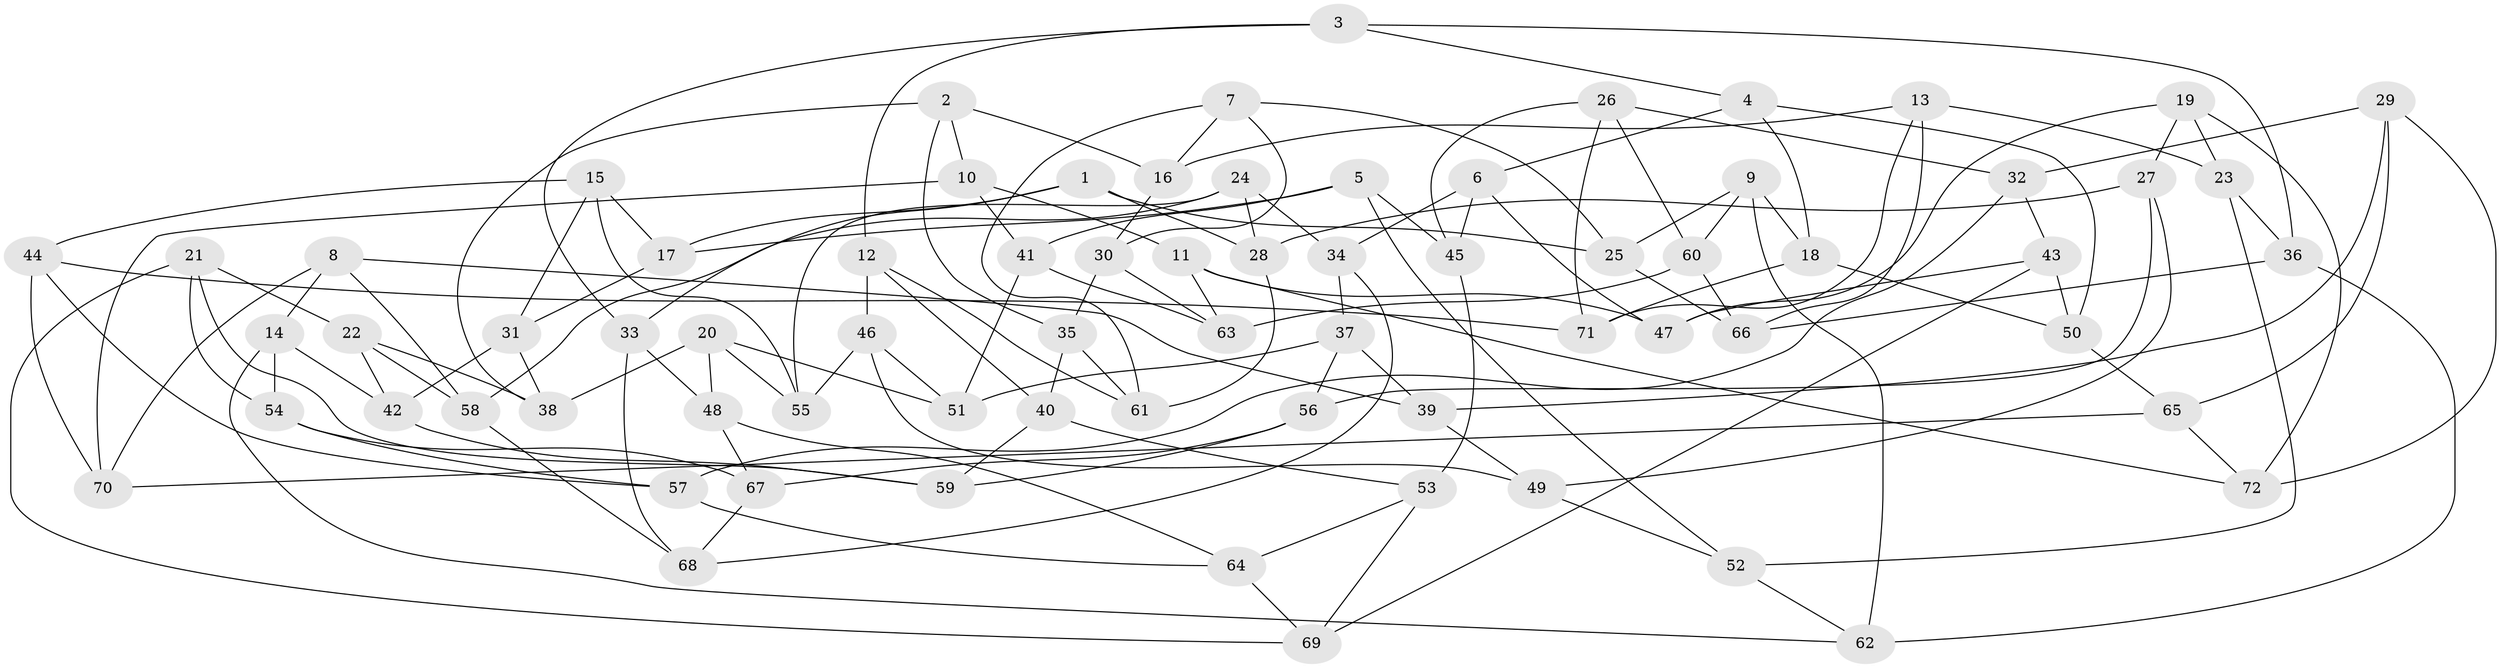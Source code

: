 // coarse degree distribution, {6: 0.3953488372093023, 4: 0.32558139534883723, 3: 0.023255813953488372, 5: 0.2558139534883721}
// Generated by graph-tools (version 1.1) at 2025/24/03/03/25 07:24:25]
// undirected, 72 vertices, 144 edges
graph export_dot {
graph [start="1"]
  node [color=gray90,style=filled];
  1;
  2;
  3;
  4;
  5;
  6;
  7;
  8;
  9;
  10;
  11;
  12;
  13;
  14;
  15;
  16;
  17;
  18;
  19;
  20;
  21;
  22;
  23;
  24;
  25;
  26;
  27;
  28;
  29;
  30;
  31;
  32;
  33;
  34;
  35;
  36;
  37;
  38;
  39;
  40;
  41;
  42;
  43;
  44;
  45;
  46;
  47;
  48;
  49;
  50;
  51;
  52;
  53;
  54;
  55;
  56;
  57;
  58;
  59;
  60;
  61;
  62;
  63;
  64;
  65;
  66;
  67;
  68;
  69;
  70;
  71;
  72;
  1 -- 28;
  1 -- 33;
  1 -- 25;
  1 -- 17;
  2 -- 38;
  2 -- 16;
  2 -- 10;
  2 -- 35;
  3 -- 33;
  3 -- 12;
  3 -- 4;
  3 -- 36;
  4 -- 50;
  4 -- 6;
  4 -- 18;
  5 -- 17;
  5 -- 52;
  5 -- 41;
  5 -- 45;
  6 -- 34;
  6 -- 47;
  6 -- 45;
  7 -- 61;
  7 -- 16;
  7 -- 25;
  7 -- 30;
  8 -- 70;
  8 -- 14;
  8 -- 58;
  8 -- 39;
  9 -- 62;
  9 -- 60;
  9 -- 18;
  9 -- 25;
  10 -- 41;
  10 -- 70;
  10 -- 11;
  11 -- 63;
  11 -- 72;
  11 -- 47;
  12 -- 40;
  12 -- 46;
  12 -- 61;
  13 -- 16;
  13 -- 23;
  13 -- 66;
  13 -- 71;
  14 -- 42;
  14 -- 54;
  14 -- 62;
  15 -- 31;
  15 -- 44;
  15 -- 55;
  15 -- 17;
  16 -- 30;
  17 -- 31;
  18 -- 71;
  18 -- 50;
  19 -- 27;
  19 -- 72;
  19 -- 23;
  19 -- 47;
  20 -- 38;
  20 -- 51;
  20 -- 55;
  20 -- 48;
  21 -- 69;
  21 -- 59;
  21 -- 22;
  21 -- 54;
  22 -- 42;
  22 -- 38;
  22 -- 58;
  23 -- 36;
  23 -- 52;
  24 -- 55;
  24 -- 28;
  24 -- 58;
  24 -- 34;
  25 -- 66;
  26 -- 60;
  26 -- 71;
  26 -- 32;
  26 -- 45;
  27 -- 49;
  27 -- 56;
  27 -- 28;
  28 -- 61;
  29 -- 65;
  29 -- 39;
  29 -- 72;
  29 -- 32;
  30 -- 35;
  30 -- 63;
  31 -- 42;
  31 -- 38;
  32 -- 57;
  32 -- 43;
  33 -- 48;
  33 -- 68;
  34 -- 37;
  34 -- 68;
  35 -- 40;
  35 -- 61;
  36 -- 66;
  36 -- 62;
  37 -- 39;
  37 -- 51;
  37 -- 56;
  39 -- 49;
  40 -- 53;
  40 -- 59;
  41 -- 51;
  41 -- 63;
  42 -- 59;
  43 -- 47;
  43 -- 69;
  43 -- 50;
  44 -- 57;
  44 -- 70;
  44 -- 71;
  45 -- 53;
  46 -- 55;
  46 -- 51;
  46 -- 49;
  48 -- 67;
  48 -- 64;
  49 -- 52;
  50 -- 65;
  52 -- 62;
  53 -- 69;
  53 -- 64;
  54 -- 67;
  54 -- 57;
  56 -- 67;
  56 -- 59;
  57 -- 64;
  58 -- 68;
  60 -- 63;
  60 -- 66;
  64 -- 69;
  65 -- 70;
  65 -- 72;
  67 -- 68;
}
